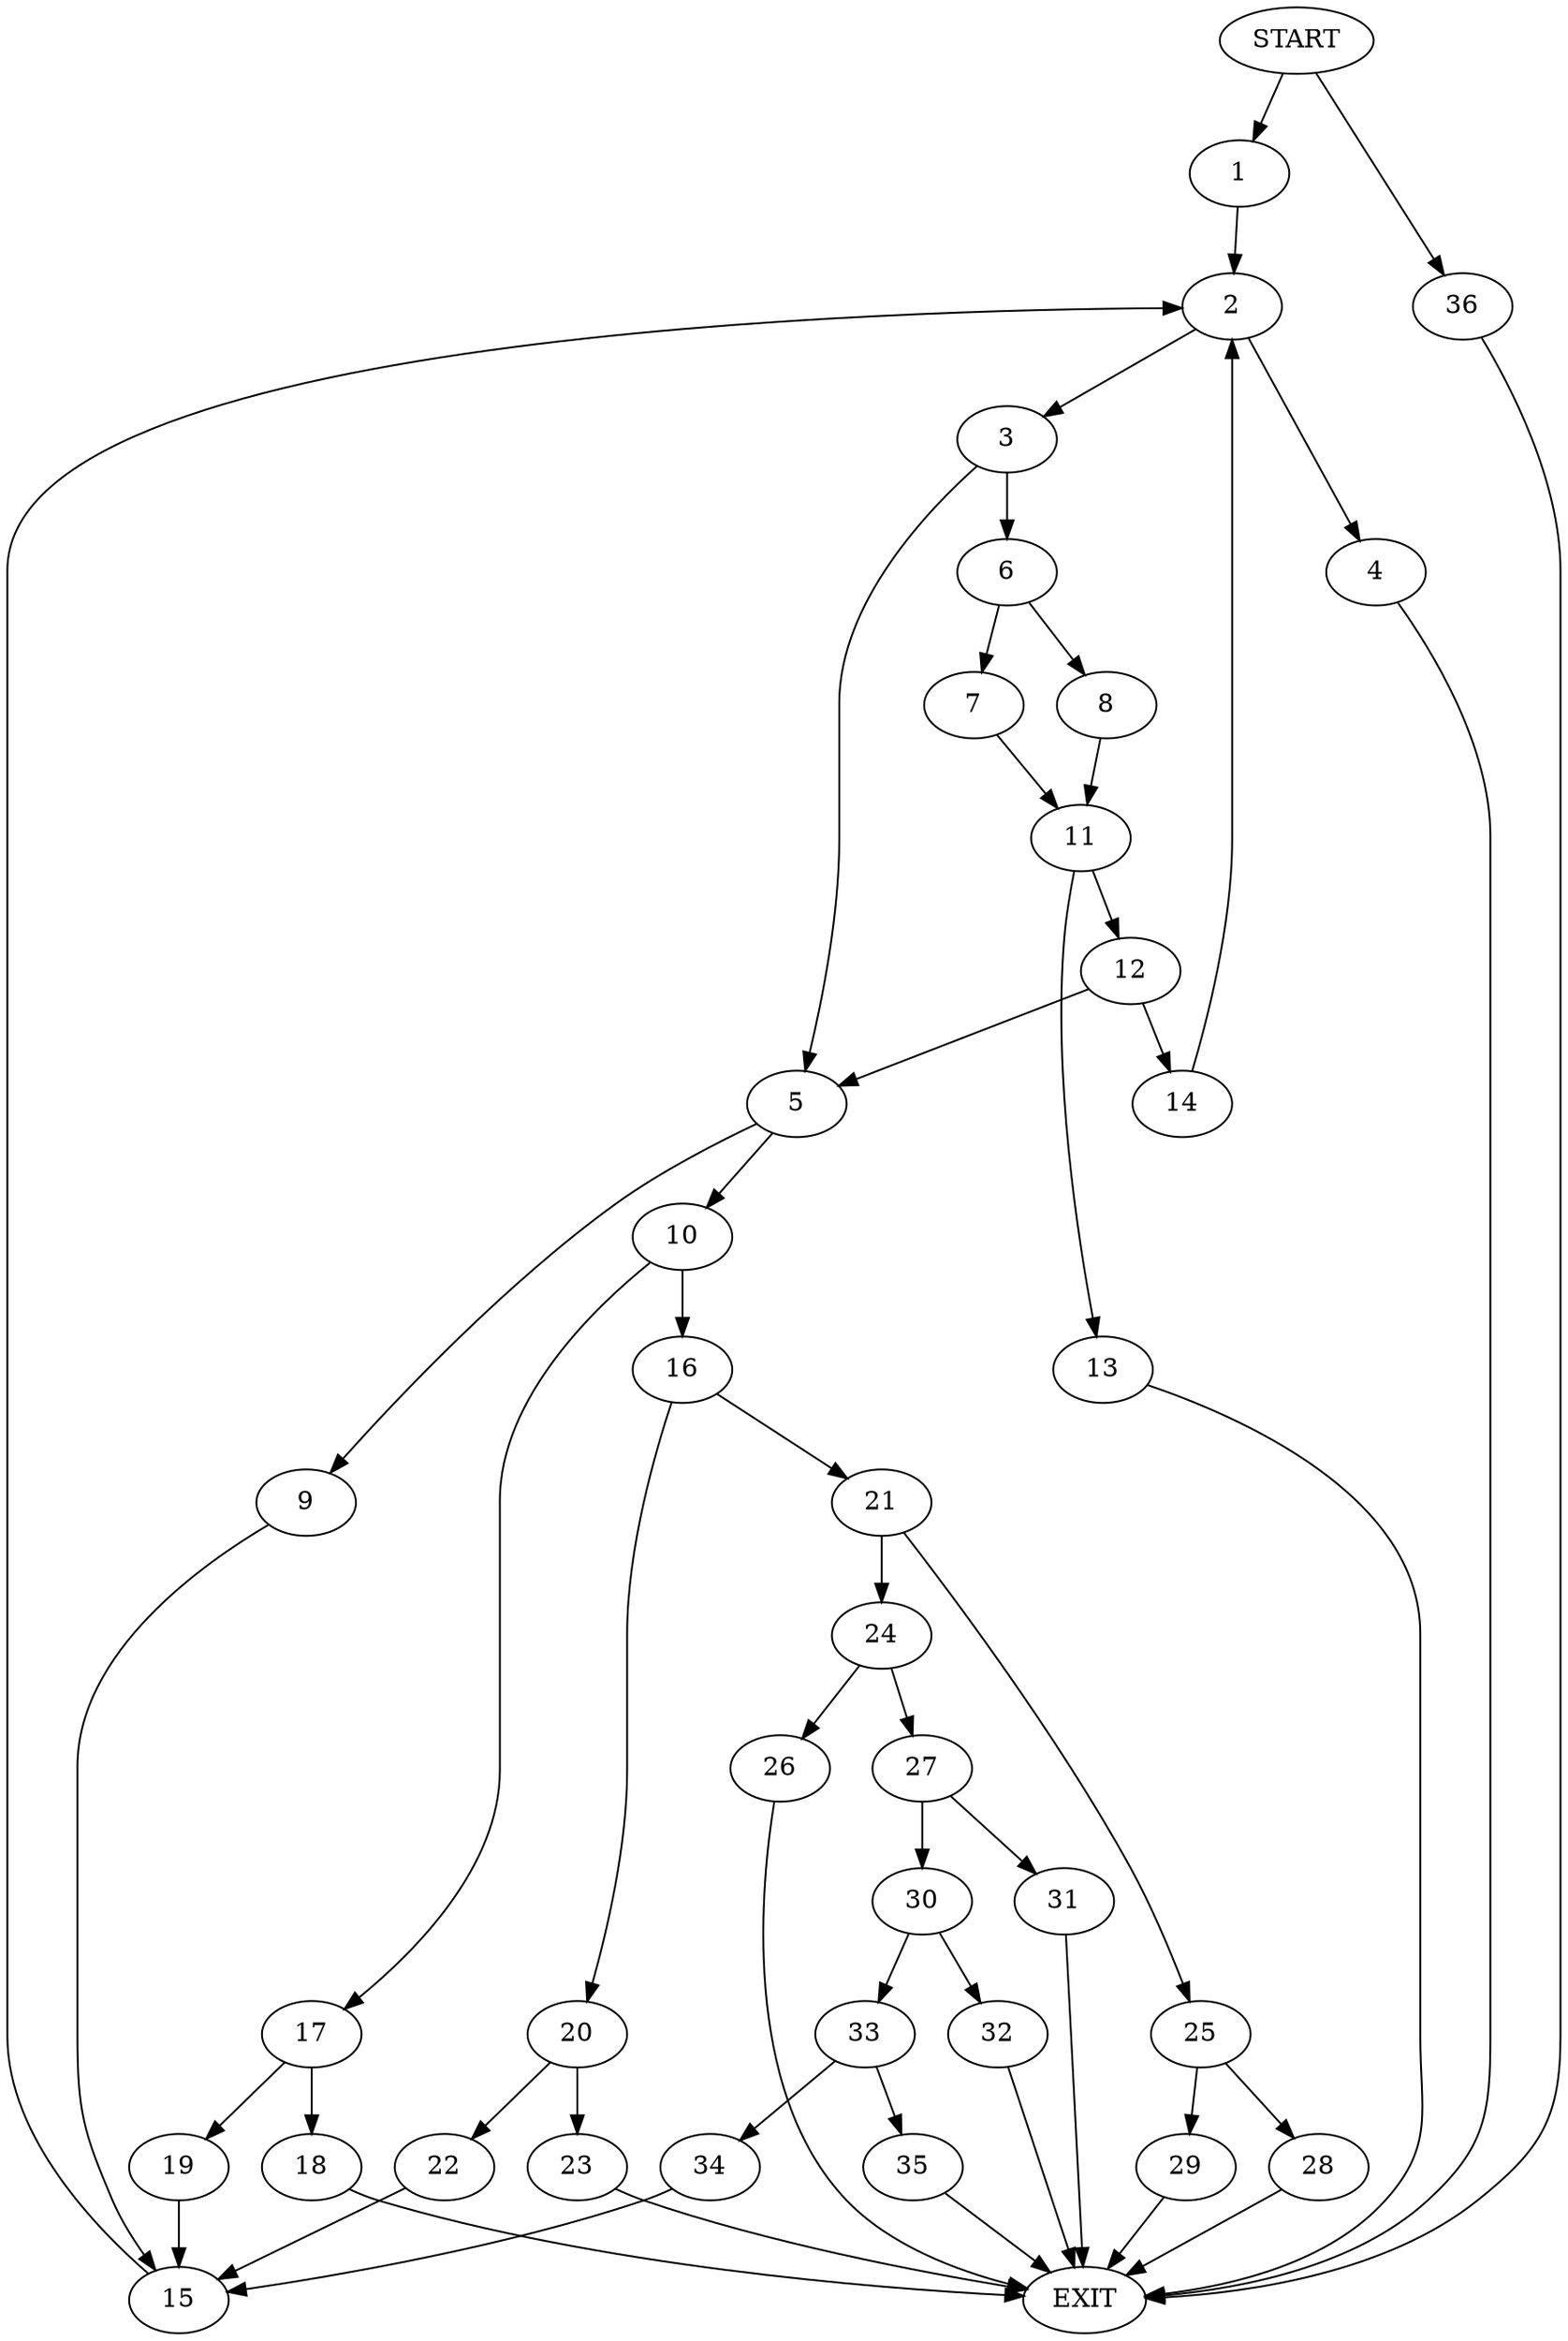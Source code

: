 digraph {
0 [label="START"]
37 [label="EXIT"]
0 -> 1
1 -> 2
2 -> 3
2 -> 4
4 -> 37
3 -> 5
3 -> 6
6 -> 7
6 -> 8
5 -> 9
5 -> 10
7 -> 11
8 -> 11
11 -> 12
11 -> 13
13 -> 37
12 -> 5
12 -> 14
14 -> 2
9 -> 15
10 -> 16
10 -> 17
15 -> 2
17 -> 18
17 -> 19
16 -> 20
16 -> 21
19 -> 15
18 -> 37
20 -> 22
20 -> 23
21 -> 24
21 -> 25
22 -> 15
23 -> 37
24 -> 26
24 -> 27
25 -> 28
25 -> 29
26 -> 37
27 -> 30
27 -> 31
30 -> 32
30 -> 33
31 -> 37
32 -> 37
33 -> 34
33 -> 35
35 -> 37
34 -> 15
28 -> 37
29 -> 37
0 -> 36
36 -> 37
}
